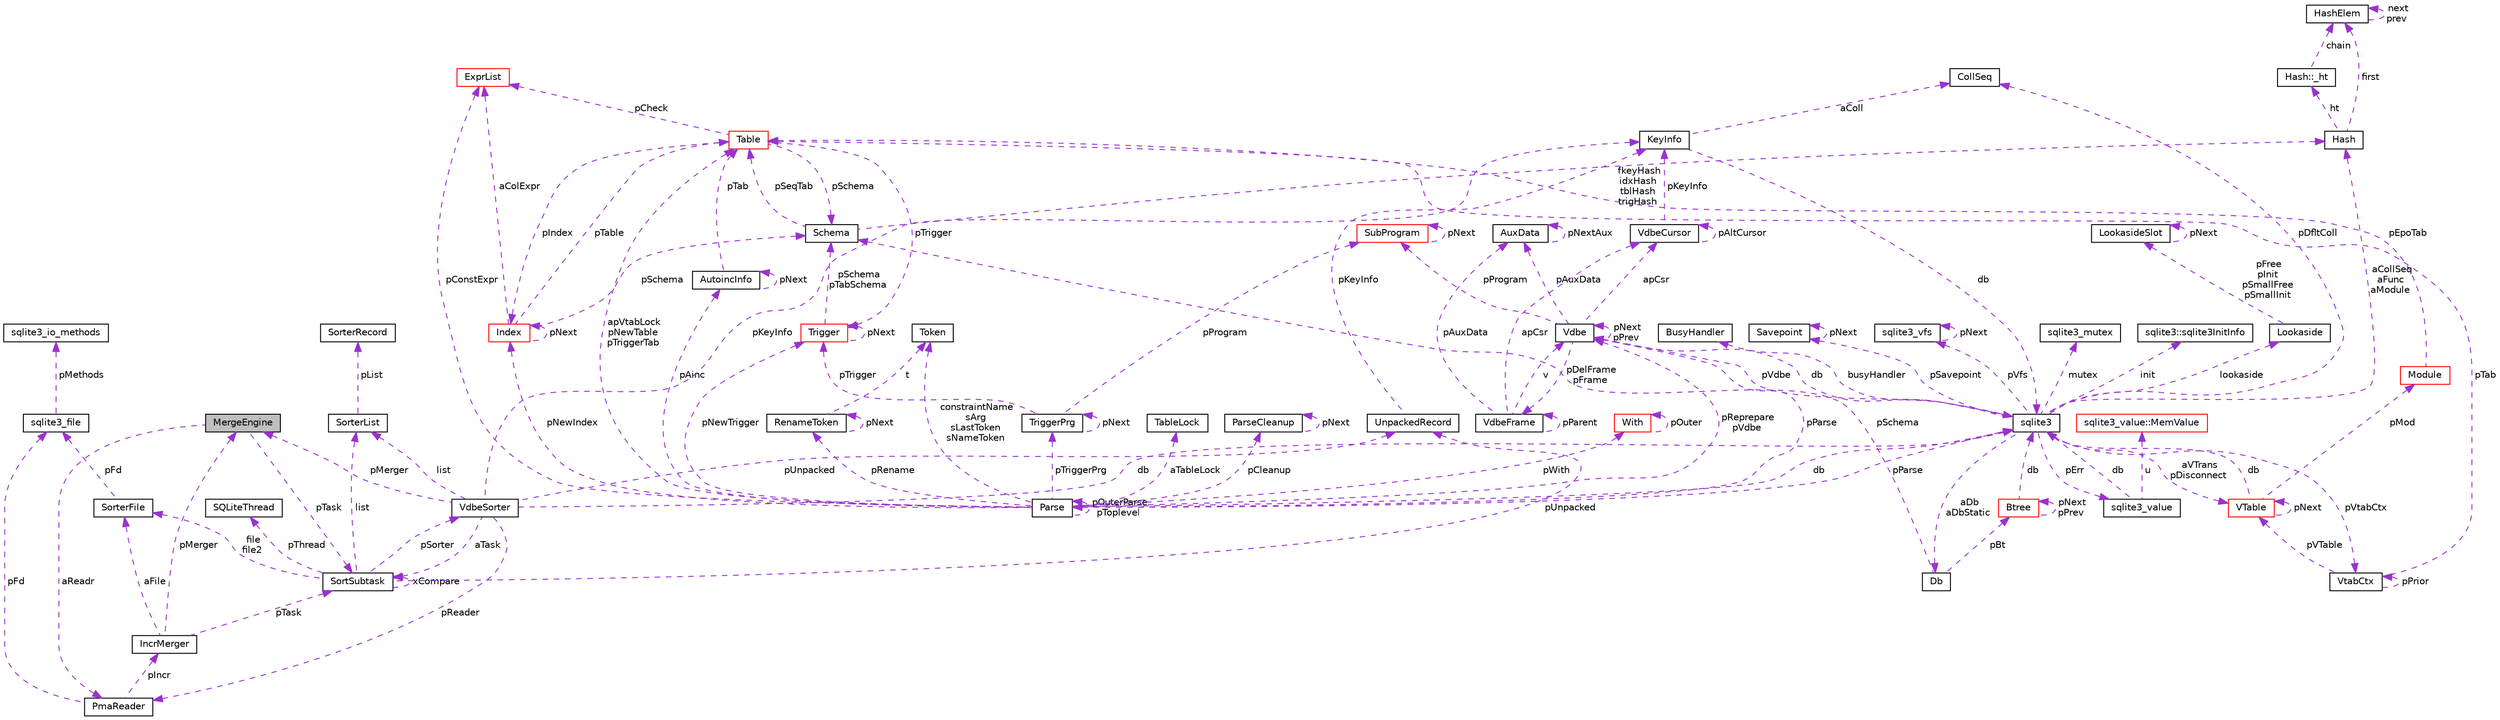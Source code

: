 digraph "MergeEngine"
{
 // LATEX_PDF_SIZE
  edge [fontname="Helvetica",fontsize="10",labelfontname="Helvetica",labelfontsize="10"];
  node [fontname="Helvetica",fontsize="10",shape=record];
  Node1 [label="MergeEngine",height=0.2,width=0.4,color="black", fillcolor="grey75", style="filled", fontcolor="black",tooltip=" "];
  Node2 -> Node1 [dir="back",color="darkorchid3",fontsize="10",style="dashed",label=" pTask" ,fontname="Helvetica"];
  Node2 [label="SortSubtask",height=0.2,width=0.4,color="black", fillcolor="white", style="filled",URL="$db/d1b/sqlite3_8c.html#d6/d23/structSortSubtask",tooltip=" "];
  Node3 -> Node2 [dir="back",color="darkorchid3",fontsize="10",style="dashed",label=" pThread" ,fontname="Helvetica"];
  Node3 [label="SQLiteThread",height=0.2,width=0.4,color="black", fillcolor="white", style="filled",URL="$d2/d47/structSQLiteThread.html",tooltip=" "];
  Node4 -> Node2 [dir="back",color="darkorchid3",fontsize="10",style="dashed",label=" pSorter" ,fontname="Helvetica"];
  Node4 [label="VdbeSorter",height=0.2,width=0.4,color="black", fillcolor="white", style="filled",URL="$db/d1b/sqlite3_8c.html#d0/d1b/structVdbeSorter",tooltip=" "];
  Node5 -> Node4 [dir="back",color="darkorchid3",fontsize="10",style="dashed",label=" pReader" ,fontname="Helvetica"];
  Node5 [label="PmaReader",height=0.2,width=0.4,color="black", fillcolor="white", style="filled",URL="$db/d1b/sqlite3_8c.html#dd/d0d/structPmaReader",tooltip=" "];
  Node6 -> Node5 [dir="back",color="darkorchid3",fontsize="10",style="dashed",label=" pFd" ,fontname="Helvetica"];
  Node6 [label="sqlite3_file",height=0.2,width=0.4,color="black", fillcolor="white", style="filled",URL="$de/dd3/sqlite3_8h.html#db/db0/structsqlite3__file",tooltip=" "];
  Node7 -> Node6 [dir="back",color="darkorchid3",fontsize="10",style="dashed",label=" pMethods" ,fontname="Helvetica"];
  Node7 [label="sqlite3_io_methods",height=0.2,width=0.4,color="black", fillcolor="white", style="filled",URL="$d9/df3/structsqlite3__io__methods.html",tooltip=" "];
  Node8 -> Node5 [dir="back",color="darkorchid3",fontsize="10",style="dashed",label=" pIncr" ,fontname="Helvetica"];
  Node8 [label="IncrMerger",height=0.2,width=0.4,color="black", fillcolor="white", style="filled",URL="$db/d1b/sqlite3_8c.html#dc/dfe/structIncrMerger",tooltip=" "];
  Node2 -> Node8 [dir="back",color="darkorchid3",fontsize="10",style="dashed",label=" pTask" ,fontname="Helvetica"];
  Node1 -> Node8 [dir="back",color="darkorchid3",fontsize="10",style="dashed",label=" pMerger" ,fontname="Helvetica"];
  Node9 -> Node8 [dir="back",color="darkorchid3",fontsize="10",style="dashed",label=" aFile" ,fontname="Helvetica"];
  Node9 [label="SorterFile",height=0.2,width=0.4,color="black", fillcolor="white", style="filled",URL="$db/d1b/sqlite3_8c.html#d4/d1c/structSorterFile",tooltip=" "];
  Node6 -> Node9 [dir="back",color="darkorchid3",fontsize="10",style="dashed",label=" pFd" ,fontname="Helvetica"];
  Node1 -> Node4 [dir="back",color="darkorchid3",fontsize="10",style="dashed",label=" pMerger" ,fontname="Helvetica"];
  Node10 -> Node4 [dir="back",color="darkorchid3",fontsize="10",style="dashed",label=" db" ,fontname="Helvetica"];
  Node10 [label="sqlite3",height=0.2,width=0.4,color="black", fillcolor="white", style="filled",URL="$d9/dcd/structsqlite3.html",tooltip=" "];
  Node11 -> Node10 [dir="back",color="darkorchid3",fontsize="10",style="dashed",label=" pVfs" ,fontname="Helvetica"];
  Node11 [label="sqlite3_vfs",height=0.2,width=0.4,color="black", fillcolor="white", style="filled",URL="$d3/d36/structsqlite3__vfs.html",tooltip=" "];
  Node11 -> Node11 [dir="back",color="darkorchid3",fontsize="10",style="dashed",label=" pNext" ,fontname="Helvetica"];
  Node12 -> Node10 [dir="back",color="darkorchid3",fontsize="10",style="dashed",label=" pVdbe" ,fontname="Helvetica"];
  Node12 [label="Vdbe",height=0.2,width=0.4,color="black", fillcolor="white", style="filled",URL="$db/d1b/sqlite3_8c.html#de/d53/structVdbe",tooltip=" "];
  Node10 -> Node12 [dir="back",color="darkorchid3",fontsize="10",style="dashed",label=" db" ,fontname="Helvetica"];
  Node12 -> Node12 [dir="back",color="darkorchid3",fontsize="10",style="dashed",label=" pNext\npPrev" ,fontname="Helvetica"];
  Node13 -> Node12 [dir="back",color="darkorchid3",fontsize="10",style="dashed",label=" pParse" ,fontname="Helvetica"];
  Node13 [label="Parse",height=0.2,width=0.4,color="black", fillcolor="white", style="filled",URL="$db/d1b/sqlite3_8c.html#db/dbb/structParse",tooltip=" "];
  Node10 -> Node13 [dir="back",color="darkorchid3",fontsize="10",style="dashed",label=" db" ,fontname="Helvetica"];
  Node12 -> Node13 [dir="back",color="darkorchid3",fontsize="10",style="dashed",label=" pReprepare\npVdbe" ,fontname="Helvetica"];
  Node14 -> Node13 [dir="back",color="darkorchid3",fontsize="10",style="dashed",label=" pConstExpr" ,fontname="Helvetica"];
  Node14 [label="ExprList",height=0.2,width=0.4,color="red", fillcolor="white", style="filled",URL="$db/d1b/sqlite3_8c.html#d5/d5c/structExprList",tooltip=" "];
  Node40 -> Node13 [dir="back",color="darkorchid3",fontsize="10",style="dashed",label=" constraintName\nsArg\nsLastToken\nsNameToken" ,fontname="Helvetica"];
  Node40 [label="Token",height=0.2,width=0.4,color="black", fillcolor="white", style="filled",URL="$db/d1b/sqlite3_8c.html#df/dcd/structToken",tooltip=" "];
  Node41 -> Node13 [dir="back",color="darkorchid3",fontsize="10",style="dashed",label=" aTableLock" ,fontname="Helvetica"];
  Node41 [label="TableLock",height=0.2,width=0.4,color="black", fillcolor="white", style="filled",URL="$db/d1b/sqlite3_8c.html#d1/d79/structTableLock",tooltip=" "];
  Node42 -> Node13 [dir="back",color="darkorchid3",fontsize="10",style="dashed",label=" pAinc" ,fontname="Helvetica"];
  Node42 [label="AutoincInfo",height=0.2,width=0.4,color="black", fillcolor="white", style="filled",URL="$db/d1b/sqlite3_8c.html#db/d7b/structAutoincInfo",tooltip=" "];
  Node42 -> Node42 [dir="back",color="darkorchid3",fontsize="10",style="dashed",label=" pNext" ,fontname="Helvetica"];
  Node19 -> Node42 [dir="back",color="darkorchid3",fontsize="10",style="dashed",label=" pTab" ,fontname="Helvetica"];
  Node19 [label="Table",height=0.2,width=0.4,color="red", fillcolor="white", style="filled",URL="$db/d1b/sqlite3_8c.html#dc/dcb/structTable",tooltip=" "];
  Node21 -> Node19 [dir="back",color="darkorchid3",fontsize="10",style="dashed",label=" pIndex" ,fontname="Helvetica"];
  Node21 [label="Index",height=0.2,width=0.4,color="red", fillcolor="white", style="filled",URL="$db/d1b/sqlite3_8c.html#df/d86/structIndex",tooltip=" "];
  Node19 -> Node21 [dir="back",color="darkorchid3",fontsize="10",style="dashed",label=" pTable" ,fontname="Helvetica"];
  Node21 -> Node21 [dir="back",color="darkorchid3",fontsize="10",style="dashed",label=" pNext" ,fontname="Helvetica"];
  Node22 -> Node21 [dir="back",color="darkorchid3",fontsize="10",style="dashed",label=" pSchema" ,fontname="Helvetica"];
  Node22 [label="Schema",height=0.2,width=0.4,color="black", fillcolor="white", style="filled",URL="$db/d1b/sqlite3_8c.html#d8/db0/structSchema",tooltip=" "];
  Node23 -> Node22 [dir="back",color="darkorchid3",fontsize="10",style="dashed",label=" fkeyHash\nidxHash\ntblHash\ntrigHash" ,fontname="Helvetica"];
  Node23 [label="Hash",height=0.2,width=0.4,color="black", fillcolor="white", style="filled",URL="$db/d1b/sqlite3_8c.html#d1/dbe/structHash",tooltip=" "];
  Node24 -> Node23 [dir="back",color="darkorchid3",fontsize="10",style="dashed",label=" first" ,fontname="Helvetica"];
  Node24 [label="HashElem",height=0.2,width=0.4,color="black", fillcolor="white", style="filled",URL="$db/d1b/sqlite3_8c.html#da/d21/structHashElem",tooltip=" "];
  Node24 -> Node24 [dir="back",color="darkorchid3",fontsize="10",style="dashed",label=" next\nprev" ,fontname="Helvetica"];
  Node25 -> Node23 [dir="back",color="darkorchid3",fontsize="10",style="dashed",label=" ht" ,fontname="Helvetica"];
  Node25 [label="Hash::_ht",height=0.2,width=0.4,color="black", fillcolor="white", style="filled",URL="$db/d1b/sqlite3_8c.html#d7/d1f/structHash_1_1__ht",tooltip=" "];
  Node24 -> Node25 [dir="back",color="darkorchid3",fontsize="10",style="dashed",label=" chain" ,fontname="Helvetica"];
  Node19 -> Node22 [dir="back",color="darkorchid3",fontsize="10",style="dashed",label=" pSeqTab" ,fontname="Helvetica"];
  Node14 -> Node21 [dir="back",color="darkorchid3",fontsize="10",style="dashed",label=" aColExpr" ,fontname="Helvetica"];
  Node14 -> Node19 [dir="back",color="darkorchid3",fontsize="10",style="dashed",label=" pCheck" ,fontname="Helvetica"];
  Node26 -> Node19 [dir="back",color="darkorchid3",fontsize="10",style="dashed",label=" pTrigger" ,fontname="Helvetica"];
  Node26 [label="Trigger",height=0.2,width=0.4,color="red", fillcolor="white", style="filled",URL="$db/d1b/sqlite3_8c.html#dc/d15/structTrigger",tooltip=" "];
  Node22 -> Node26 [dir="back",color="darkorchid3",fontsize="10",style="dashed",label=" pSchema\npTabSchema" ,fontname="Helvetica"];
  Node26 -> Node26 [dir="back",color="darkorchid3",fontsize="10",style="dashed",label=" pNext" ,fontname="Helvetica"];
  Node22 -> Node19 [dir="back",color="darkorchid3",fontsize="10",style="dashed",label=" pSchema" ,fontname="Helvetica"];
  Node13 -> Node13 [dir="back",color="darkorchid3",fontsize="10",style="dashed",label=" pOuterParse\npToplevel" ,fontname="Helvetica"];
  Node19 -> Node13 [dir="back",color="darkorchid3",fontsize="10",style="dashed",label=" apVtabLock\npNewTable\npTriggerTab" ,fontname="Helvetica"];
  Node43 -> Node13 [dir="back",color="darkorchid3",fontsize="10",style="dashed",label=" pTriggerPrg" ,fontname="Helvetica"];
  Node43 [label="TriggerPrg",height=0.2,width=0.4,color="black", fillcolor="white", style="filled",URL="$db/d1b/sqlite3_8c.html#d9/d62/structTriggerPrg",tooltip=" "];
  Node26 -> Node43 [dir="back",color="darkorchid3",fontsize="10",style="dashed",label=" pTrigger" ,fontname="Helvetica"];
  Node43 -> Node43 [dir="back",color="darkorchid3",fontsize="10",style="dashed",label=" pNext" ,fontname="Helvetica"];
  Node44 -> Node43 [dir="back",color="darkorchid3",fontsize="10",style="dashed",label=" pProgram" ,fontname="Helvetica"];
  Node44 [label="SubProgram",height=0.2,width=0.4,color="red", fillcolor="white", style="filled",URL="$db/d1b/sqlite3_8c.html#de/d7a/structSubProgram",tooltip=" "];
  Node44 -> Node44 [dir="back",color="darkorchid3",fontsize="10",style="dashed",label=" pNext" ,fontname="Helvetica"];
  Node56 -> Node13 [dir="back",color="darkorchid3",fontsize="10",style="dashed",label=" pCleanup" ,fontname="Helvetica"];
  Node56 [label="ParseCleanup",height=0.2,width=0.4,color="black", fillcolor="white", style="filled",URL="$de/d52/structParseCleanup.html",tooltip=" "];
  Node56 -> Node56 [dir="back",color="darkorchid3",fontsize="10",style="dashed",label=" pNext" ,fontname="Helvetica"];
  Node21 -> Node13 [dir="back",color="darkorchid3",fontsize="10",style="dashed",label=" pNewIndex" ,fontname="Helvetica"];
  Node26 -> Node13 [dir="back",color="darkorchid3",fontsize="10",style="dashed",label=" pNewTrigger" ,fontname="Helvetica"];
  Node33 -> Node13 [dir="back",color="darkorchid3",fontsize="10",style="dashed",label=" pWith" ,fontname="Helvetica"];
  Node33 [label="With",height=0.2,width=0.4,color="red", fillcolor="white", style="filled",URL="$db/d1b/sqlite3_8c.html#df/d70/structWith",tooltip=" "];
  Node33 -> Node33 [dir="back",color="darkorchid3",fontsize="10",style="dashed",label=" pOuter" ,fontname="Helvetica"];
  Node57 -> Node13 [dir="back",color="darkorchid3",fontsize="10",style="dashed",label=" pRename" ,fontname="Helvetica"];
  Node57 [label="RenameToken",height=0.2,width=0.4,color="black", fillcolor="white", style="filled",URL="$db/d1b/sqlite3_8c.html#d7/db5/structRenameToken",tooltip=" "];
  Node40 -> Node57 [dir="back",color="darkorchid3",fontsize="10",style="dashed",label=" t" ,fontname="Helvetica"];
  Node57 -> Node57 [dir="back",color="darkorchid3",fontsize="10",style="dashed",label=" pNext" ,fontname="Helvetica"];
  Node58 -> Node12 [dir="back",color="darkorchid3",fontsize="10",style="dashed",label=" apCsr" ,fontname="Helvetica"];
  Node58 [label="VdbeCursor",height=0.2,width=0.4,color="black", fillcolor="white", style="filled",URL="$db/d1b/sqlite3_8c.html#d0/dd5/structVdbeCursor",tooltip=" "];
  Node58 -> Node58 [dir="back",color="darkorchid3",fontsize="10",style="dashed",label=" pAltCursor" ,fontname="Helvetica"];
  Node55 -> Node58 [dir="back",color="darkorchid3",fontsize="10",style="dashed",label=" pKeyInfo" ,fontname="Helvetica"];
  Node55 [label="KeyInfo",height=0.2,width=0.4,color="black", fillcolor="white", style="filled",URL="$db/d1b/sqlite3_8c.html#d2/d51/structKeyInfo",tooltip=" "];
  Node10 -> Node55 [dir="back",color="darkorchid3",fontsize="10",style="dashed",label=" db" ,fontname="Helvetica"];
  Node50 -> Node55 [dir="back",color="darkorchid3",fontsize="10",style="dashed",label=" aColl" ,fontname="Helvetica"];
  Node50 [label="CollSeq",height=0.2,width=0.4,color="black", fillcolor="white", style="filled",URL="$d1/d4e/structCollSeq.html",tooltip=" "];
  Node59 -> Node12 [dir="back",color="darkorchid3",fontsize="10",style="dashed",label=" pDelFrame\npFrame" ,fontname="Helvetica"];
  Node59 [label="VdbeFrame",height=0.2,width=0.4,color="black", fillcolor="white", style="filled",URL="$db/d1b/sqlite3_8c.html#df/db1/structVdbeFrame",tooltip=" "];
  Node12 -> Node59 [dir="back",color="darkorchid3",fontsize="10",style="dashed",label=" v" ,fontname="Helvetica"];
  Node59 -> Node59 [dir="back",color="darkorchid3",fontsize="10",style="dashed",label=" pParent" ,fontname="Helvetica"];
  Node58 -> Node59 [dir="back",color="darkorchid3",fontsize="10",style="dashed",label=" apCsr" ,fontname="Helvetica"];
  Node60 -> Node59 [dir="back",color="darkorchid3",fontsize="10",style="dashed",label=" pAuxData" ,fontname="Helvetica"];
  Node60 [label="AuxData",height=0.2,width=0.4,color="black", fillcolor="white", style="filled",URL="$d7/d4c/structAuxData.html",tooltip=" "];
  Node60 -> Node60 [dir="back",color="darkorchid3",fontsize="10",style="dashed",label=" pNextAux" ,fontname="Helvetica"];
  Node44 -> Node12 [dir="back",color="darkorchid3",fontsize="10",style="dashed",label=" pProgram" ,fontname="Helvetica"];
  Node60 -> Node12 [dir="back",color="darkorchid3",fontsize="10",style="dashed",label=" pAuxData" ,fontname="Helvetica"];
  Node50 -> Node10 [dir="back",color="darkorchid3",fontsize="10",style="dashed",label=" pDfltColl" ,fontname="Helvetica"];
  Node61 -> Node10 [dir="back",color="darkorchid3",fontsize="10",style="dashed",label=" mutex" ,fontname="Helvetica"];
  Node61 [label="sqlite3_mutex",height=0.2,width=0.4,color="black", fillcolor="white", style="filled",URL="$db/d1b/sqlite3_8c.html#d5/d3c/structsqlite3__mutex",tooltip=" "];
  Node62 -> Node10 [dir="back",color="darkorchid3",fontsize="10",style="dashed",label=" aDb\naDbStatic" ,fontname="Helvetica"];
  Node62 [label="Db",height=0.2,width=0.4,color="black", fillcolor="white", style="filled",URL="$db/d1b/sqlite3_8c.html#d2/d6b/structDb",tooltip=" "];
  Node63 -> Node62 [dir="back",color="darkorchid3",fontsize="10",style="dashed",label=" pBt" ,fontname="Helvetica"];
  Node63 [label="Btree",height=0.2,width=0.4,color="red", fillcolor="white", style="filled",URL="$db/d1b/sqlite3_8c.html#dd/db3/structBtree",tooltip=" "];
  Node10 -> Node63 [dir="back",color="darkorchid3",fontsize="10",style="dashed",label=" db" ,fontname="Helvetica"];
  Node63 -> Node63 [dir="back",color="darkorchid3",fontsize="10",style="dashed",label=" pNext\npPrev" ,fontname="Helvetica"];
  Node22 -> Node62 [dir="back",color="darkorchid3",fontsize="10",style="dashed",label=" pSchema" ,fontname="Helvetica"];
  Node78 -> Node10 [dir="back",color="darkorchid3",fontsize="10",style="dashed",label=" init" ,fontname="Helvetica"];
  Node78 [label="sqlite3::sqlite3InitInfo",height=0.2,width=0.4,color="black", fillcolor="white", style="filled",URL="$d9/dcd/structsqlite3.html#df/d52/structsqlite3_1_1sqlite3InitInfo",tooltip=" "];
  Node13 -> Node10 [dir="back",color="darkorchid3",fontsize="10",style="dashed",label=" pParse" ,fontname="Helvetica"];
  Node48 -> Node10 [dir="back",color="darkorchid3",fontsize="10",style="dashed",label=" pErr" ,fontname="Helvetica"];
  Node48 [label="sqlite3_value",height=0.2,width=0.4,color="black", fillcolor="white", style="filled",URL="$d0/d9c/structsqlite3__value.html",tooltip=" "];
  Node49 -> Node48 [dir="back",color="darkorchid3",fontsize="10",style="dashed",label=" u" ,fontname="Helvetica"];
  Node49 [label="sqlite3_value::MemValue",height=0.2,width=0.4,color="red", fillcolor="white", style="filled",URL="$d0/d9c/structsqlite3__value.html#d5/da9/unionsqlite3__value_1_1MemValue",tooltip=" "];
  Node10 -> Node48 [dir="back",color="darkorchid3",fontsize="10",style="dashed",label=" db" ,fontname="Helvetica"];
  Node79 -> Node10 [dir="back",color="darkorchid3",fontsize="10",style="dashed",label=" lookaside" ,fontname="Helvetica"];
  Node79 [label="Lookaside",height=0.2,width=0.4,color="black", fillcolor="white", style="filled",URL="$db/d1b/sqlite3_8c.html#d9/d54/structLookaside",tooltip=" "];
  Node80 -> Node79 [dir="back",color="darkorchid3",fontsize="10",style="dashed",label=" pFree\npInit\npSmallFree\npSmallInit" ,fontname="Helvetica"];
  Node80 [label="LookasideSlot",height=0.2,width=0.4,color="black", fillcolor="white", style="filled",URL="$db/d1b/sqlite3_8c.html#d1/de0/structLookasideSlot",tooltip=" "];
  Node80 -> Node80 [dir="back",color="darkorchid3",fontsize="10",style="dashed",label=" pNext" ,fontname="Helvetica"];
  Node23 -> Node10 [dir="back",color="darkorchid3",fontsize="10",style="dashed",label=" aCollSeq\naFunc\naModule" ,fontname="Helvetica"];
  Node81 -> Node10 [dir="back",color="darkorchid3",fontsize="10",style="dashed",label=" pVtabCtx" ,fontname="Helvetica"];
  Node81 [label="VtabCtx",height=0.2,width=0.4,color="black", fillcolor="white", style="filled",URL="$db/d1b/sqlite3_8c.html#d3/d4f/structVtabCtx",tooltip=" "];
  Node51 -> Node81 [dir="back",color="darkorchid3",fontsize="10",style="dashed",label=" pVTable" ,fontname="Helvetica"];
  Node51 [label="VTable",height=0.2,width=0.4,color="red", fillcolor="white", style="filled",URL="$db/d1b/sqlite3_8c.html#d9/dde/structVTable",tooltip=" "];
  Node10 -> Node51 [dir="back",color="darkorchid3",fontsize="10",style="dashed",label=" db" ,fontname="Helvetica"];
  Node52 -> Node51 [dir="back",color="darkorchid3",fontsize="10",style="dashed",label=" pMod" ,fontname="Helvetica"];
  Node52 [label="Module",height=0.2,width=0.4,color="red", fillcolor="white", style="filled",URL="$d0/dc5/structModule.html",tooltip=" "];
  Node19 -> Node52 [dir="back",color="darkorchid3",fontsize="10",style="dashed",label=" pEpoTab" ,fontname="Helvetica"];
  Node51 -> Node51 [dir="back",color="darkorchid3",fontsize="10",style="dashed",label=" pNext" ,fontname="Helvetica"];
  Node19 -> Node81 [dir="back",color="darkorchid3",fontsize="10",style="dashed",label=" pTab" ,fontname="Helvetica"];
  Node81 -> Node81 [dir="back",color="darkorchid3",fontsize="10",style="dashed",label=" pPrior" ,fontname="Helvetica"];
  Node51 -> Node10 [dir="back",color="darkorchid3",fontsize="10",style="dashed",label=" aVTrans\npDisconnect" ,fontname="Helvetica"];
  Node82 -> Node10 [dir="back",color="darkorchid3",fontsize="10",style="dashed",label=" busyHandler" ,fontname="Helvetica"];
  Node82 [label="BusyHandler",height=0.2,width=0.4,color="black", fillcolor="white", style="filled",URL="$dc/d2e/structBusyHandler.html",tooltip=" "];
  Node83 -> Node10 [dir="back",color="darkorchid3",fontsize="10",style="dashed",label=" pSavepoint" ,fontname="Helvetica"];
  Node83 [label="Savepoint",height=0.2,width=0.4,color="black", fillcolor="white", style="filled",URL="$db/d1b/sqlite3_8c.html#d3/d2f/structSavepoint",tooltip=" "];
  Node83 -> Node83 [dir="back",color="darkorchid3",fontsize="10",style="dashed",label=" pNext" ,fontname="Helvetica"];
  Node55 -> Node4 [dir="back",color="darkorchid3",fontsize="10",style="dashed",label=" pKeyInfo" ,fontname="Helvetica"];
  Node84 -> Node4 [dir="back",color="darkorchid3",fontsize="10",style="dashed",label=" pUnpacked" ,fontname="Helvetica"];
  Node84 [label="UnpackedRecord",height=0.2,width=0.4,color="black", fillcolor="white", style="filled",URL="$db/d1b/sqlite3_8c.html#df/dc9/structUnpackedRecord",tooltip=" "];
  Node55 -> Node84 [dir="back",color="darkorchid3",fontsize="10",style="dashed",label=" pKeyInfo" ,fontname="Helvetica"];
  Node85 -> Node4 [dir="back",color="darkorchid3",fontsize="10",style="dashed",label=" list" ,fontname="Helvetica"];
  Node85 [label="SorterList",height=0.2,width=0.4,color="black", fillcolor="white", style="filled",URL="$db/d1b/sqlite3_8c.html#d0/dfe/structSorterList",tooltip=" "];
  Node86 -> Node85 [dir="back",color="darkorchid3",fontsize="10",style="dashed",label=" pList" ,fontname="Helvetica"];
  Node86 [label="SorterRecord",height=0.2,width=0.4,color="black", fillcolor="white", style="filled",URL="$db/d1b/sqlite3_8c.html#d1/d66/structSorterRecord",tooltip=" "];
  Node2 -> Node4 [dir="back",color="darkorchid3",fontsize="10",style="dashed",label=" aTask" ,fontname="Helvetica"];
  Node84 -> Node2 [dir="back",color="darkorchid3",fontsize="10",style="dashed",label=" pUnpacked" ,fontname="Helvetica"];
  Node85 -> Node2 [dir="back",color="darkorchid3",fontsize="10",style="dashed",label=" list" ,fontname="Helvetica"];
  Node2 -> Node2 [dir="back",color="darkorchid3",fontsize="10",style="dashed",label=" xCompare" ,fontname="Helvetica"];
  Node9 -> Node2 [dir="back",color="darkorchid3",fontsize="10",style="dashed",label=" file\nfile2" ,fontname="Helvetica"];
  Node5 -> Node1 [dir="back",color="darkorchid3",fontsize="10",style="dashed",label=" aReadr" ,fontname="Helvetica"];
}
